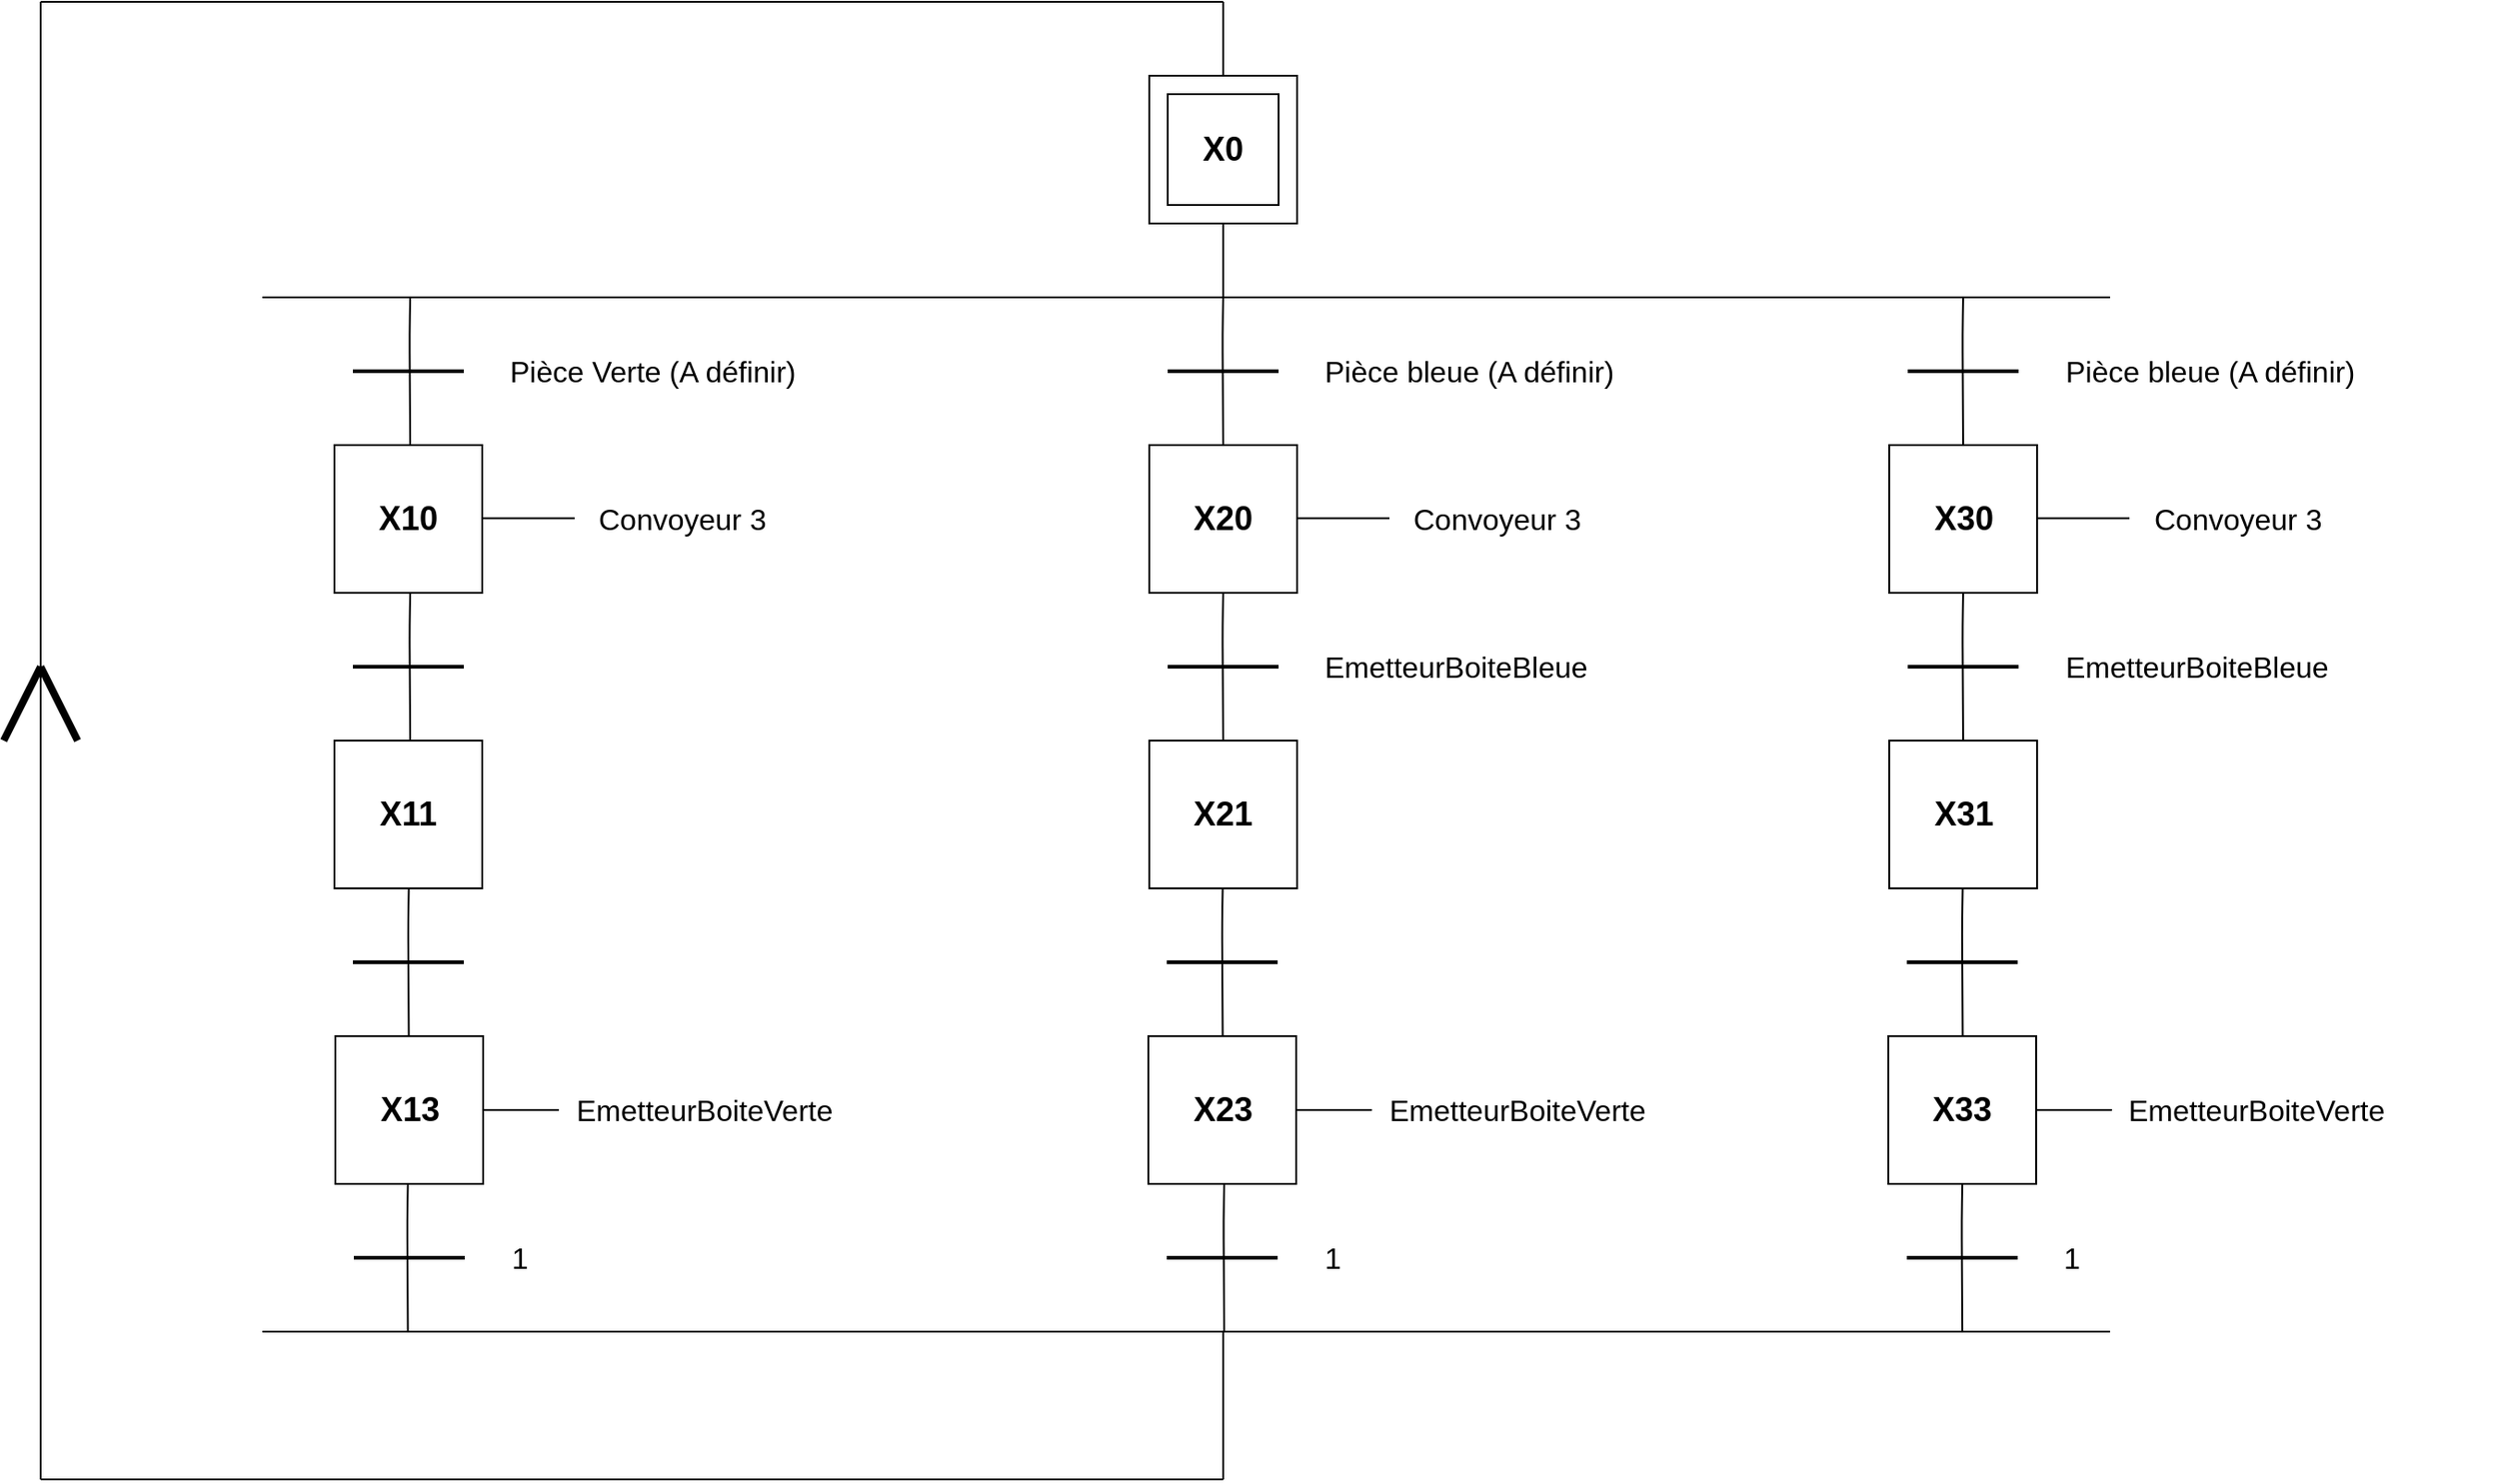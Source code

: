 <mxfile version="12.9.11" type="github">
  <diagram id="6RGJtID552MHEYvlB7BP" name="Page-1">
    <mxGraphModel dx="2557" dy="2082" grid="1" gridSize="10" guides="1" tooltips="1" connect="1" arrows="1" fold="1" page="1" pageScale="1" pageWidth="827" pageHeight="1169" math="0" shadow="0">
      <root>
        <object label="" id="0">
          <mxCell />
        </object>
        <mxCell id="1" parent="0" />
        <mxCell id="pG-HJHoj7xEh51rD5Gyk-8" value="" style="group" parent="1" vertex="1" connectable="0">
          <mxGeometry x="320" y="-1080" width="80" height="80" as="geometry" />
        </mxCell>
        <mxCell id="pG-HJHoj7xEh51rD5Gyk-7" value="" style="whiteSpace=wrap;html=1;aspect=fixed;" parent="pG-HJHoj7xEh51rD5Gyk-8" vertex="1">
          <mxGeometry width="80" height="80" as="geometry" />
        </mxCell>
        <mxCell id="pG-HJHoj7xEh51rD5Gyk-1" value="" style="whiteSpace=wrap;html=1;aspect=fixed;" parent="pG-HJHoj7xEh51rD5Gyk-8" vertex="1">
          <mxGeometry x="10" y="10" width="60" height="60" as="geometry" />
        </mxCell>
        <mxCell id="pG-HJHoj7xEh51rD5Gyk-20" value="&lt;font size=&quot;1&quot;&gt;&lt;b style=&quot;font-size: 18px&quot;&gt;X0&lt;/b&gt;&lt;/font&gt;" style="text;html=1;strokeColor=none;fillColor=none;align=center;verticalAlign=middle;whiteSpace=wrap;rounded=0;" parent="pG-HJHoj7xEh51rD5Gyk-8" vertex="1">
          <mxGeometry x="20" y="30" width="40" height="20" as="geometry" />
        </mxCell>
        <mxCell id="pG-HJHoj7xEh51rD5Gyk-28" value="" style="endArrow=none;html=1;strokeWidth=1;exitX=0.5;exitY=0;exitDx=0;exitDy=0;" parent="1" source="pG-HJHoj7xEh51rD5Gyk-7" edge="1">
          <mxGeometry width="50" height="50" relative="1" as="geometry">
            <mxPoint x="362" y="-1090" as="sourcePoint" />
            <mxPoint x="360" y="-1120" as="targetPoint" />
          </mxGeometry>
        </mxCell>
        <mxCell id="pG-HJHoj7xEh51rD5Gyk-30" value="" style="endArrow=none;html=1;strokeWidth=1;" parent="1" edge="1">
          <mxGeometry width="50" height="50" relative="1" as="geometry">
            <mxPoint x="-280" y="-1120" as="sourcePoint" />
            <mxPoint x="360" y="-1120" as="targetPoint" />
          </mxGeometry>
        </mxCell>
        <mxCell id="pG-HJHoj7xEh51rD5Gyk-56" value="" style="endArrow=none;html=1;strokeWidth=1;entryX=0.5;entryY=1;entryDx=0;entryDy=0;" parent="1" edge="1">
          <mxGeometry width="50" height="50" relative="1" as="geometry">
            <mxPoint x="360" y="-960" as="sourcePoint" />
            <mxPoint x="360" y="-1000" as="targetPoint" />
          </mxGeometry>
        </mxCell>
        <mxCell id="pG-HJHoj7xEh51rD5Gyk-58" value="" style="endArrow=none;html=1;strokeWidth=1;" parent="1" edge="1">
          <mxGeometry width="50" height="50" relative="1" as="geometry">
            <mxPoint x="-160" y="-960" as="sourcePoint" />
            <mxPoint x="840" y="-960" as="targetPoint" />
          </mxGeometry>
        </mxCell>
        <mxCell id="pG-HJHoj7xEh51rD5Gyk-59" value="" style="endArrow=none;html=1;entryX=0.5;entryY=1;entryDx=0;entryDy=0;exitX=0.5;exitY=0;exitDx=0;exitDy=0;" parent="1" edge="1">
          <mxGeometry width="50" height="50" relative="1" as="geometry">
            <mxPoint x="-80" y="-880" as="sourcePoint" />
            <mxPoint x="-80" y="-960" as="targetPoint" />
            <Array as="points">
              <mxPoint x="-80.34" y="-940" />
            </Array>
          </mxGeometry>
        </mxCell>
        <mxCell id="pG-HJHoj7xEh51rD5Gyk-60" value="" style="whiteSpace=wrap;html=1;aspect=fixed;" parent="1" vertex="1">
          <mxGeometry x="-121.0" y="-880" width="80" height="80" as="geometry" />
        </mxCell>
        <mxCell id="pG-HJHoj7xEh51rD5Gyk-61" value="" style="endArrow=none;html=1;strokeWidth=2;" parent="1" edge="1">
          <mxGeometry width="50" height="50" relative="1" as="geometry">
            <mxPoint x="-111" y="-920" as="sourcePoint" />
            <mxPoint x="-51" y="-920" as="targetPoint" />
          </mxGeometry>
        </mxCell>
        <mxCell id="pG-HJHoj7xEh51rD5Gyk-62" value="" style="endArrow=none;html=1;entryX=0.5;entryY=1;entryDx=0;entryDy=0;exitX=0.5;exitY=0;exitDx=0;exitDy=0;" parent="1" edge="1">
          <mxGeometry width="50" height="50" relative="1" as="geometry">
            <mxPoint x="-80" y="-720" as="sourcePoint" />
            <mxPoint x="-80" y="-800" as="targetPoint" />
            <Array as="points">
              <mxPoint x="-80.34" y="-780" />
            </Array>
          </mxGeometry>
        </mxCell>
        <mxCell id="pG-HJHoj7xEh51rD5Gyk-63" value="" style="whiteSpace=wrap;html=1;aspect=fixed;" parent="1" vertex="1">
          <mxGeometry x="-121.0" y="-720" width="80" height="80" as="geometry" />
        </mxCell>
        <mxCell id="pG-HJHoj7xEh51rD5Gyk-64" value="" style="endArrow=none;html=1;strokeWidth=2;" parent="1" edge="1">
          <mxGeometry width="50" height="50" relative="1" as="geometry">
            <mxPoint x="-111" y="-760" as="sourcePoint" />
            <mxPoint x="-51" y="-760" as="targetPoint" />
          </mxGeometry>
        </mxCell>
        <mxCell id="pG-HJHoj7xEh51rD5Gyk-65" value="&lt;font size=&quot;1&quot;&gt;&lt;b style=&quot;font-size: 18px&quot;&gt;X10&lt;/b&gt;&lt;/font&gt;" style="text;html=1;strokeColor=none;fillColor=none;align=center;verticalAlign=middle;whiteSpace=wrap;rounded=0;" parent="1" vertex="1">
          <mxGeometry x="-101" y="-850" width="40" height="20" as="geometry" />
        </mxCell>
        <mxCell id="pG-HJHoj7xEh51rD5Gyk-66" value="&lt;font size=&quot;1&quot;&gt;&lt;b style=&quot;font-size: 18px&quot;&gt;X11&lt;/b&gt;&lt;/font&gt;" style="text;html=1;strokeColor=none;fillColor=none;align=center;verticalAlign=middle;whiteSpace=wrap;rounded=0;" parent="1" vertex="1">
          <mxGeometry x="-101" y="-690" width="40" height="20" as="geometry" />
        </mxCell>
        <mxCell id="pG-HJHoj7xEh51rD5Gyk-67" value="&lt;font style=&quot;font-size: 16px&quot;&gt;Pièce Verte (A définir)&lt;/font&gt;" style="text;html=1;strokeColor=none;fillColor=none;align=left;verticalAlign=middle;whiteSpace=wrap;rounded=0;" parent="1" vertex="1">
          <mxGeometry x="-28" y="-930" width="188" height="20" as="geometry" />
        </mxCell>
        <mxCell id="pG-HJHoj7xEh51rD5Gyk-68" value="" style="endArrow=none;html=1;strokeWidth=1;" parent="1" edge="1">
          <mxGeometry width="50" height="50" relative="1" as="geometry">
            <mxPoint x="-41" y="-840.34" as="sourcePoint" />
            <mxPoint x="9" y="-840.34" as="targetPoint" />
          </mxGeometry>
        </mxCell>
        <mxCell id="pG-HJHoj7xEh51rD5Gyk-70" value="" style="endArrow=none;html=1;entryX=0.5;entryY=1;entryDx=0;entryDy=0;exitX=0.5;exitY=0;exitDx=0;exitDy=0;" parent="1" source="pG-HJHoj7xEh51rD5Gyk-71" edge="1">
          <mxGeometry width="50" height="50" relative="1" as="geometry">
            <mxPoint x="360" y="-920" as="sourcePoint" />
            <mxPoint x="360" y="-960" as="targetPoint" />
            <Array as="points">
              <mxPoint x="359.66" y="-940" />
            </Array>
          </mxGeometry>
        </mxCell>
        <mxCell id="pG-HJHoj7xEh51rD5Gyk-71" value="" style="whiteSpace=wrap;html=1;aspect=fixed;" parent="1" vertex="1">
          <mxGeometry x="320.0" y="-880" width="80" height="80" as="geometry" />
        </mxCell>
        <mxCell id="pG-HJHoj7xEh51rD5Gyk-72" value="" style="endArrow=none;html=1;strokeWidth=2;" parent="1" edge="1">
          <mxGeometry width="50" height="50" relative="1" as="geometry">
            <mxPoint x="330" y="-920" as="sourcePoint" />
            <mxPoint x="390" y="-920" as="targetPoint" />
          </mxGeometry>
        </mxCell>
        <mxCell id="pG-HJHoj7xEh51rD5Gyk-73" value="" style="endArrow=none;html=1;entryX=0.5;entryY=1;entryDx=0;entryDy=0;exitX=0.5;exitY=0;exitDx=0;exitDy=0;" parent="1" source="pG-HJHoj7xEh51rD5Gyk-74" edge="1">
          <mxGeometry width="50" height="50" relative="1" as="geometry">
            <mxPoint x="360" y="-760" as="sourcePoint" />
            <mxPoint x="360" y="-800" as="targetPoint" />
            <Array as="points">
              <mxPoint x="359.66" y="-780" />
            </Array>
          </mxGeometry>
        </mxCell>
        <mxCell id="pG-HJHoj7xEh51rD5Gyk-74" value="" style="whiteSpace=wrap;html=1;aspect=fixed;" parent="1" vertex="1">
          <mxGeometry x="320.0" y="-720" width="80" height="80" as="geometry" />
        </mxCell>
        <mxCell id="pG-HJHoj7xEh51rD5Gyk-75" value="" style="endArrow=none;html=1;strokeWidth=2;" parent="1" edge="1">
          <mxGeometry width="50" height="50" relative="1" as="geometry">
            <mxPoint x="330" y="-760" as="sourcePoint" />
            <mxPoint x="390" y="-760" as="targetPoint" />
          </mxGeometry>
        </mxCell>
        <mxCell id="pG-HJHoj7xEh51rD5Gyk-76" value="&lt;font size=&quot;1&quot;&gt;&lt;b style=&quot;font-size: 18px&quot;&gt;X20&lt;/b&gt;&lt;/font&gt;" style="text;html=1;strokeColor=none;fillColor=none;align=center;verticalAlign=middle;whiteSpace=wrap;rounded=0;" parent="1" vertex="1">
          <mxGeometry x="340" y="-850" width="40" height="20" as="geometry" />
        </mxCell>
        <mxCell id="pG-HJHoj7xEh51rD5Gyk-77" value="&lt;font size=&quot;1&quot;&gt;&lt;b style=&quot;font-size: 18px&quot;&gt;X21&lt;/b&gt;&lt;/font&gt;" style="text;html=1;strokeColor=none;fillColor=none;align=center;verticalAlign=middle;whiteSpace=wrap;rounded=0;" parent="1" vertex="1">
          <mxGeometry x="340" y="-690" width="40" height="20" as="geometry" />
        </mxCell>
        <mxCell id="pG-HJHoj7xEh51rD5Gyk-78" value="&lt;font style=&quot;font-size: 16px&quot;&gt;Pièce bleue (A définir)&lt;br&gt;&lt;/font&gt;" style="text;html=1;strokeColor=none;fillColor=none;align=left;verticalAlign=middle;whiteSpace=wrap;rounded=0;" parent="1" vertex="1">
          <mxGeometry x="413" y="-930" width="236" height="20" as="geometry" />
        </mxCell>
        <mxCell id="pG-HJHoj7xEh51rD5Gyk-79" value="" style="endArrow=none;html=1;strokeWidth=1;" parent="1" edge="1">
          <mxGeometry width="50" height="50" relative="1" as="geometry">
            <mxPoint x="400" y="-840.34" as="sourcePoint" />
            <mxPoint x="450" y="-840.34" as="targetPoint" />
          </mxGeometry>
        </mxCell>
        <mxCell id="pG-HJHoj7xEh51rD5Gyk-80" value="&lt;font style=&quot;font-size: 16px&quot;&gt;EmetteurBoiteBleue&lt;br&gt;&lt;/font&gt;" style="text;html=1;strokeColor=none;fillColor=none;align=left;verticalAlign=middle;whiteSpace=wrap;rounded=0;" parent="1" vertex="1">
          <mxGeometry x="413" y="-770" width="236" height="20" as="geometry" />
        </mxCell>
        <mxCell id="pG-HJHoj7xEh51rD5Gyk-81" value="" style="endArrow=none;html=1;strokeWidth=1;" parent="1" edge="1">
          <mxGeometry width="50" height="50" relative="1" as="geometry">
            <mxPoint x="-280" y="-320" as="sourcePoint" />
            <mxPoint x="-280" y="-1120" as="targetPoint" />
          </mxGeometry>
        </mxCell>
        <mxCell id="pG-HJHoj7xEh51rD5Gyk-82" value="" style="endArrow=none;html=1;strokeWidth=4;" parent="1" edge="1">
          <mxGeometry width="50" height="50" relative="1" as="geometry">
            <mxPoint x="-300" y="-720" as="sourcePoint" />
            <mxPoint x="-280" y="-760" as="targetPoint" />
          </mxGeometry>
        </mxCell>
        <mxCell id="pG-HJHoj7xEh51rD5Gyk-83" value="" style="endArrow=none;html=1;strokeWidth=4;" parent="1" edge="1">
          <mxGeometry width="50" height="50" relative="1" as="geometry">
            <mxPoint x="-260" y="-720" as="sourcePoint" />
            <mxPoint x="-280" y="-760" as="targetPoint" />
          </mxGeometry>
        </mxCell>
        <mxCell id="uFdm-P2WvE3M775zOYVF-6" value="&lt;font style=&quot;font-size: 16px&quot;&gt;Convoyeur 3&lt;/font&gt;" style="text;html=1;strokeColor=none;fillColor=none;align=left;verticalAlign=middle;whiteSpace=wrap;rounded=0;" parent="1" vertex="1">
          <mxGeometry x="20" y="-850" width="100" height="20" as="geometry" />
        </mxCell>
        <mxCell id="uFdm-P2WvE3M775zOYVF-46" value="" style="endArrow=none;html=1;strokeWidth=1;" parent="1" edge="1">
          <mxGeometry width="50" height="50" relative="1" as="geometry">
            <mxPoint x="-160" y="-400" as="sourcePoint" />
            <mxPoint x="840" y="-400" as="targetPoint" />
          </mxGeometry>
        </mxCell>
        <mxCell id="uFdm-P2WvE3M775zOYVF-75" value="&lt;font style=&quot;font-size: 16px&quot;&gt;&lt;br&gt;&lt;/font&gt;" style="text;html=1;strokeColor=none;fillColor=none;align=left;verticalAlign=middle;whiteSpace=wrap;rounded=0;" parent="1" vertex="1">
          <mxGeometry x="412.5" y="-450" width="106" height="20" as="geometry" />
        </mxCell>
        <mxCell id="Xxqxk4Q40JCaoxF1TCv4-14" value="&lt;font style=&quot;font-size: 16px&quot;&gt;Convoyeur 3&lt;/font&gt;" style="text;html=1;strokeColor=none;fillColor=none;align=left;verticalAlign=middle;whiteSpace=wrap;rounded=0;" parent="1" vertex="1">
          <mxGeometry x="461" y="-850" width="100" height="20" as="geometry" />
        </mxCell>
        <mxCell id="Xxqxk4Q40JCaoxF1TCv4-51" value="" style="whiteSpace=wrap;html=1;aspect=fixed;" parent="1" vertex="1">
          <mxGeometry x="-120.5" y="-560" width="80" height="80" as="geometry" />
        </mxCell>
        <mxCell id="Xxqxk4Q40JCaoxF1TCv4-52" value="&lt;font size=&quot;1&quot;&gt;&lt;b style=&quot;font-size: 18px&quot;&gt;X13&lt;/b&gt;&lt;/font&gt;" style="text;html=1;strokeColor=none;fillColor=none;align=center;verticalAlign=middle;whiteSpace=wrap;rounded=0;" parent="1" vertex="1">
          <mxGeometry x="-100.5" y="-530" width="40" height="20" as="geometry" />
        </mxCell>
        <mxCell id="Xxqxk4Q40JCaoxF1TCv4-54" value="&lt;font style=&quot;font-size: 16px&quot;&gt;EmetteurBoiteVerte&lt;/font&gt;" style="text;html=1;strokeColor=none;fillColor=none;align=left;verticalAlign=middle;whiteSpace=wrap;rounded=0;" parent="1" vertex="1">
          <mxGeometry x="7.5" y="-530" width="140" height="20" as="geometry" />
        </mxCell>
        <mxCell id="Xxqxk4Q40JCaoxF1TCv4-55" value="" style="endArrow=none;html=1;strokeWidth=1;entryX=0;entryY=0.5;entryDx=0;entryDy=0;exitX=1;exitY=0.5;exitDx=0;exitDy=0;" parent="1" source="Xxqxk4Q40JCaoxF1TCv4-51" edge="1">
          <mxGeometry width="50" height="50" relative="1" as="geometry">
            <mxPoint x="-40.5" y="-520.5" as="sourcePoint" />
            <mxPoint x="0.5" y="-520" as="targetPoint" />
          </mxGeometry>
        </mxCell>
        <mxCell id="Xxqxk4Q40JCaoxF1TCv4-58" value="" style="endArrow=none;html=1;strokeWidth=2;" parent="1" edge="1">
          <mxGeometry width="50" height="50" relative="1" as="geometry">
            <mxPoint x="-110.5" y="-440.0" as="sourcePoint" />
            <mxPoint x="-50.5" y="-440.0" as="targetPoint" />
          </mxGeometry>
        </mxCell>
        <mxCell id="Xxqxk4Q40JCaoxF1TCv4-59" value="&lt;font style=&quot;font-size: 16px&quot;&gt;1&lt;br&gt;&lt;/font&gt;" style="text;html=1;strokeColor=none;fillColor=none;align=left;verticalAlign=middle;whiteSpace=wrap;rounded=0;" parent="1" vertex="1">
          <mxGeometry x="-27.5" y="-450" width="128" height="20" as="geometry" />
        </mxCell>
        <mxCell id="Xxqxk4Q40JCaoxF1TCv4-61" value="" style="whiteSpace=wrap;html=1;aspect=fixed;" parent="1" vertex="1">
          <mxGeometry x="319.5" y="-560" width="80" height="80" as="geometry" />
        </mxCell>
        <mxCell id="Xxqxk4Q40JCaoxF1TCv4-62" value="&lt;font size=&quot;1&quot;&gt;&lt;b style=&quot;font-size: 18px&quot;&gt;X23&lt;/b&gt;&lt;/font&gt;" style="text;html=1;strokeColor=none;fillColor=none;align=center;verticalAlign=middle;whiteSpace=wrap;rounded=0;" parent="1" vertex="1">
          <mxGeometry x="339.5" y="-530" width="40" height="20" as="geometry" />
        </mxCell>
        <mxCell id="Xxqxk4Q40JCaoxF1TCv4-64" value="&lt;font style=&quot;font-size: 16px&quot;&gt;EmetteurBoiteVerte&lt;/font&gt;" style="text;html=1;strokeColor=none;fillColor=none;align=left;verticalAlign=middle;whiteSpace=wrap;rounded=0;" parent="1" vertex="1">
          <mxGeometry x="447.5" y="-530" width="140" height="20" as="geometry" />
        </mxCell>
        <mxCell id="Xxqxk4Q40JCaoxF1TCv4-65" value="" style="endArrow=none;html=1;strokeWidth=1;entryX=0;entryY=0.5;entryDx=0;entryDy=0;exitX=1;exitY=0.5;exitDx=0;exitDy=0;" parent="1" source="Xxqxk4Q40JCaoxF1TCv4-61" edge="1">
          <mxGeometry width="50" height="50" relative="1" as="geometry">
            <mxPoint x="399.5" y="-520.5" as="sourcePoint" />
            <mxPoint x="440.5" y="-520" as="targetPoint" />
          </mxGeometry>
        </mxCell>
        <mxCell id="Xxqxk4Q40JCaoxF1TCv4-66" value="" style="endArrow=none;html=1;strokeWidth=2;" parent="1" edge="1">
          <mxGeometry width="50" height="50" relative="1" as="geometry">
            <mxPoint x="329.5" y="-440" as="sourcePoint" />
            <mxPoint x="389.5" y="-440" as="targetPoint" />
          </mxGeometry>
        </mxCell>
        <mxCell id="Xxqxk4Q40JCaoxF1TCv4-67" value="&lt;font style=&quot;font-size: 16px&quot;&gt;1&lt;br&gt;&lt;/font&gt;" style="text;html=1;strokeColor=none;fillColor=none;align=left;verticalAlign=middle;whiteSpace=wrap;rounded=0;" parent="1" vertex="1">
          <mxGeometry x="412.5" y="-450" width="128" height="20" as="geometry" />
        </mxCell>
        <mxCell id="b3lF-4TVhLqoULIirI4z-1" value="" style="endArrow=none;html=1;entryX=0.5;entryY=1;entryDx=0;entryDy=0;exitX=0.5;exitY=0;exitDx=0;exitDy=0;" parent="1" edge="1">
          <mxGeometry width="50" height="50" relative="1" as="geometry">
            <mxPoint x="-80.75" y="-560" as="sourcePoint" />
            <mxPoint x="-80.75" y="-640" as="targetPoint" />
            <Array as="points">
              <mxPoint x="-81.09" y="-620" />
            </Array>
          </mxGeometry>
        </mxCell>
        <mxCell id="b3lF-4TVhLqoULIirI4z-2" value="" style="endArrow=none;html=1;entryX=0.5;entryY=1;entryDx=0;entryDy=0;exitX=0.5;exitY=0;exitDx=0;exitDy=0;" parent="1" edge="1">
          <mxGeometry width="50" height="50" relative="1" as="geometry">
            <mxPoint x="-81.25" y="-400.0" as="sourcePoint" />
            <mxPoint x="-81.25" y="-480" as="targetPoint" />
            <Array as="points">
              <mxPoint x="-81.59" y="-460" />
            </Array>
          </mxGeometry>
        </mxCell>
        <mxCell id="b3lF-4TVhLqoULIirI4z-3" value="" style="endArrow=none;html=1;strokeWidth=2;" parent="1" edge="1">
          <mxGeometry width="50" height="50" relative="1" as="geometry">
            <mxPoint x="-111" y="-600.0" as="sourcePoint" />
            <mxPoint x="-51" y="-600.0" as="targetPoint" />
          </mxGeometry>
        </mxCell>
        <mxCell id="b3lF-4TVhLqoULIirI4z-5" value="" style="endArrow=none;html=1;entryX=0.5;entryY=1;entryDx=0;entryDy=0;exitX=0.5;exitY=0;exitDx=0;exitDy=0;" parent="1" edge="1">
          <mxGeometry width="50" height="50" relative="1" as="geometry">
            <mxPoint x="359.75" y="-560.0" as="sourcePoint" />
            <mxPoint x="359.75" y="-640" as="targetPoint" />
            <Array as="points">
              <mxPoint x="359.41" y="-620" />
            </Array>
          </mxGeometry>
        </mxCell>
        <mxCell id="b3lF-4TVhLqoULIirI4z-6" value="" style="endArrow=none;html=1;strokeWidth=2;" parent="1" edge="1">
          <mxGeometry width="50" height="50" relative="1" as="geometry">
            <mxPoint x="329.5" y="-600.0" as="sourcePoint" />
            <mxPoint x="389.5" y="-600.0" as="targetPoint" />
          </mxGeometry>
        </mxCell>
        <mxCell id="b3lF-4TVhLqoULIirI4z-8" value="" style="endArrow=none;html=1;entryX=0.5;entryY=1;entryDx=0;entryDy=0;exitX=0.5;exitY=0;exitDx=0;exitDy=0;" parent="1" edge="1">
          <mxGeometry width="50" height="50" relative="1" as="geometry">
            <mxPoint x="360.55" y="-400.0" as="sourcePoint" />
            <mxPoint x="360.55" y="-480.0" as="targetPoint" />
            <Array as="points">
              <mxPoint x="360.21" y="-460" />
            </Array>
          </mxGeometry>
        </mxCell>
        <mxCell id="b3lF-4TVhLqoULIirI4z-13" value="" style="endArrow=none;html=1;entryX=0.5;entryY=1;entryDx=0;entryDy=0;exitX=0.5;exitY=0;exitDx=0;exitDy=0;" parent="1" source="b3lF-4TVhLqoULIirI4z-14" edge="1">
          <mxGeometry width="50" height="50" relative="1" as="geometry">
            <mxPoint x="760.5" y="-920" as="sourcePoint" />
            <mxPoint x="760.5" y="-960" as="targetPoint" />
            <Array as="points">
              <mxPoint x="760.16" y="-940" />
            </Array>
          </mxGeometry>
        </mxCell>
        <mxCell id="b3lF-4TVhLqoULIirI4z-14" value="" style="whiteSpace=wrap;html=1;aspect=fixed;" parent="1" vertex="1">
          <mxGeometry x="720.5" y="-880" width="80" height="80" as="geometry" />
        </mxCell>
        <mxCell id="b3lF-4TVhLqoULIirI4z-15" value="" style="endArrow=none;html=1;strokeWidth=2;" parent="1" edge="1">
          <mxGeometry width="50" height="50" relative="1" as="geometry">
            <mxPoint x="730.5" y="-920" as="sourcePoint" />
            <mxPoint x="790.5" y="-920" as="targetPoint" />
          </mxGeometry>
        </mxCell>
        <mxCell id="b3lF-4TVhLqoULIirI4z-16" value="" style="endArrow=none;html=1;entryX=0.5;entryY=1;entryDx=0;entryDy=0;exitX=0.5;exitY=0;exitDx=0;exitDy=0;" parent="1" source="b3lF-4TVhLqoULIirI4z-17" edge="1">
          <mxGeometry width="50" height="50" relative="1" as="geometry">
            <mxPoint x="760.5" y="-760" as="sourcePoint" />
            <mxPoint x="760.5" y="-800" as="targetPoint" />
            <Array as="points">
              <mxPoint x="760.16" y="-780" />
            </Array>
          </mxGeometry>
        </mxCell>
        <mxCell id="b3lF-4TVhLqoULIirI4z-17" value="" style="whiteSpace=wrap;html=1;aspect=fixed;" parent="1" vertex="1">
          <mxGeometry x="720.5" y="-720" width="80" height="80" as="geometry" />
        </mxCell>
        <mxCell id="b3lF-4TVhLqoULIirI4z-18" value="" style="endArrow=none;html=1;strokeWidth=2;" parent="1" edge="1">
          <mxGeometry width="50" height="50" relative="1" as="geometry">
            <mxPoint x="730.5" y="-760" as="sourcePoint" />
            <mxPoint x="790.5" y="-760" as="targetPoint" />
          </mxGeometry>
        </mxCell>
        <mxCell id="b3lF-4TVhLqoULIirI4z-19" value="&lt;font size=&quot;1&quot;&gt;&lt;b style=&quot;font-size: 18px&quot;&gt;X30&lt;/b&gt;&lt;/font&gt;" style="text;html=1;strokeColor=none;fillColor=none;align=center;verticalAlign=middle;whiteSpace=wrap;rounded=0;" parent="1" vertex="1">
          <mxGeometry x="740.5" y="-850" width="40" height="20" as="geometry" />
        </mxCell>
        <mxCell id="b3lF-4TVhLqoULIirI4z-20" value="&lt;font size=&quot;1&quot;&gt;&lt;b style=&quot;font-size: 18px&quot;&gt;X31&lt;/b&gt;&lt;/font&gt;" style="text;html=1;strokeColor=none;fillColor=none;align=center;verticalAlign=middle;whiteSpace=wrap;rounded=0;" parent="1" vertex="1">
          <mxGeometry x="740.5" y="-690" width="40" height="20" as="geometry" />
        </mxCell>
        <mxCell id="b3lF-4TVhLqoULIirI4z-21" value="&lt;font style=&quot;font-size: 16px&quot;&gt;Pièce bleue (A définir)&lt;br&gt;&lt;/font&gt;" style="text;html=1;strokeColor=none;fillColor=none;align=left;verticalAlign=middle;whiteSpace=wrap;rounded=0;" parent="1" vertex="1">
          <mxGeometry x="813.5" y="-930" width="236" height="20" as="geometry" />
        </mxCell>
        <mxCell id="b3lF-4TVhLqoULIirI4z-22" value="" style="endArrow=none;html=1;strokeWidth=1;" parent="1" edge="1">
          <mxGeometry width="50" height="50" relative="1" as="geometry">
            <mxPoint x="800.5" y="-840.34" as="sourcePoint" />
            <mxPoint x="850.5" y="-840.34" as="targetPoint" />
          </mxGeometry>
        </mxCell>
        <mxCell id="b3lF-4TVhLqoULIirI4z-23" value="&lt;font style=&quot;font-size: 16px&quot;&gt;EmetteurBoiteBleue&lt;br&gt;&lt;/font&gt;" style="text;html=1;strokeColor=none;fillColor=none;align=left;verticalAlign=middle;whiteSpace=wrap;rounded=0;" parent="1" vertex="1">
          <mxGeometry x="813.5" y="-770" width="236" height="20" as="geometry" />
        </mxCell>
        <mxCell id="b3lF-4TVhLqoULIirI4z-24" value="&lt;font style=&quot;font-size: 16px&quot;&gt;&lt;br&gt;&lt;/font&gt;" style="text;html=1;strokeColor=none;fillColor=none;align=left;verticalAlign=middle;whiteSpace=wrap;rounded=0;" parent="1" vertex="1">
          <mxGeometry x="813" y="-450" width="106" height="20" as="geometry" />
        </mxCell>
        <mxCell id="b3lF-4TVhLqoULIirI4z-26" value="&lt;font style=&quot;font-size: 16px&quot;&gt;Convoyeur 3&lt;/font&gt;" style="text;html=1;strokeColor=none;fillColor=none;align=left;verticalAlign=middle;whiteSpace=wrap;rounded=0;" parent="1" vertex="1">
          <mxGeometry x="861.5" y="-850" width="100" height="20" as="geometry" />
        </mxCell>
        <mxCell id="b3lF-4TVhLqoULIirI4z-27" value="" style="whiteSpace=wrap;html=1;aspect=fixed;" parent="1" vertex="1">
          <mxGeometry x="720" y="-560" width="80" height="80" as="geometry" />
        </mxCell>
        <mxCell id="b3lF-4TVhLqoULIirI4z-28" value="&lt;font size=&quot;1&quot;&gt;&lt;b style=&quot;font-size: 18px&quot;&gt;X33&lt;/b&gt;&lt;/font&gt;" style="text;html=1;strokeColor=none;fillColor=none;align=center;verticalAlign=middle;whiteSpace=wrap;rounded=0;" parent="1" vertex="1">
          <mxGeometry x="740" y="-530" width="40" height="20" as="geometry" />
        </mxCell>
        <mxCell id="b3lF-4TVhLqoULIirI4z-30" value="&lt;font style=&quot;font-size: 16px&quot;&gt;EmetteurBoiteVerte&lt;/font&gt;" style="text;html=1;strokeColor=none;fillColor=none;align=left;verticalAlign=middle;whiteSpace=wrap;rounded=0;" parent="1" vertex="1">
          <mxGeometry x="848" y="-530" width="140" height="20" as="geometry" />
        </mxCell>
        <mxCell id="b3lF-4TVhLqoULIirI4z-31" value="" style="endArrow=none;html=1;strokeWidth=1;entryX=0;entryY=0.5;entryDx=0;entryDy=0;exitX=1;exitY=0.5;exitDx=0;exitDy=0;" parent="1" source="b3lF-4TVhLqoULIirI4z-27" edge="1">
          <mxGeometry width="50" height="50" relative="1" as="geometry">
            <mxPoint x="800" y="-520.5" as="sourcePoint" />
            <mxPoint x="841" y="-520" as="targetPoint" />
          </mxGeometry>
        </mxCell>
        <mxCell id="b3lF-4TVhLqoULIirI4z-32" value="" style="endArrow=none;html=1;strokeWidth=2;" parent="1" edge="1">
          <mxGeometry width="50" height="50" relative="1" as="geometry">
            <mxPoint x="730" y="-440" as="sourcePoint" />
            <mxPoint x="790" y="-440" as="targetPoint" />
          </mxGeometry>
        </mxCell>
        <mxCell id="b3lF-4TVhLqoULIirI4z-33" value="&lt;font style=&quot;font-size: 16px&quot;&gt;1&lt;br&gt;&lt;/font&gt;" style="text;html=1;strokeColor=none;fillColor=none;align=left;verticalAlign=middle;whiteSpace=wrap;rounded=0;" parent="1" vertex="1">
          <mxGeometry x="813" y="-450" width="128" height="20" as="geometry" />
        </mxCell>
        <mxCell id="b3lF-4TVhLqoULIirI4z-34" value="" style="endArrow=none;html=1;entryX=0.5;entryY=1;entryDx=0;entryDy=0;exitX=0.5;exitY=0;exitDx=0;exitDy=0;" parent="1" edge="1">
          <mxGeometry width="50" height="50" relative="1" as="geometry">
            <mxPoint x="760.25" y="-560.0" as="sourcePoint" />
            <mxPoint x="760.25" y="-640" as="targetPoint" />
            <Array as="points">
              <mxPoint x="759.91" y="-620" />
            </Array>
          </mxGeometry>
        </mxCell>
        <mxCell id="b3lF-4TVhLqoULIirI4z-35" value="" style="endArrow=none;html=1;strokeWidth=2;" parent="1" edge="1">
          <mxGeometry width="50" height="50" relative="1" as="geometry">
            <mxPoint x="730" y="-600.0" as="sourcePoint" />
            <mxPoint x="790" y="-600.0" as="targetPoint" />
          </mxGeometry>
        </mxCell>
        <mxCell id="b3lF-4TVhLqoULIirI4z-36" value="" style="endArrow=none;html=1;entryX=0.5;entryY=1;entryDx=0;entryDy=0;exitX=0.5;exitY=0;exitDx=0;exitDy=0;" parent="1" edge="1">
          <mxGeometry width="50" height="50" relative="1" as="geometry">
            <mxPoint x="760.05" y="-400" as="sourcePoint" />
            <mxPoint x="760.05" y="-480" as="targetPoint" />
            <Array as="points">
              <mxPoint x="759.71" y="-460" />
            </Array>
          </mxGeometry>
        </mxCell>
        <mxCell id="b3lF-4TVhLqoULIirI4z-39" value="" style="endArrow=none;html=1;" parent="1" edge="1">
          <mxGeometry width="50" height="50" relative="1" as="geometry">
            <mxPoint x="-280" y="-320" as="sourcePoint" />
            <mxPoint x="360" y="-320" as="targetPoint" />
          </mxGeometry>
        </mxCell>
        <mxCell id="b3lF-4TVhLqoULIirI4z-40" value="" style="endArrow=none;html=1;" parent="1" edge="1">
          <mxGeometry width="50" height="50" relative="1" as="geometry">
            <mxPoint x="360" y="-320" as="sourcePoint" />
            <mxPoint x="360" y="-400" as="targetPoint" />
          </mxGeometry>
        </mxCell>
      </root>
    </mxGraphModel>
  </diagram>
</mxfile>
